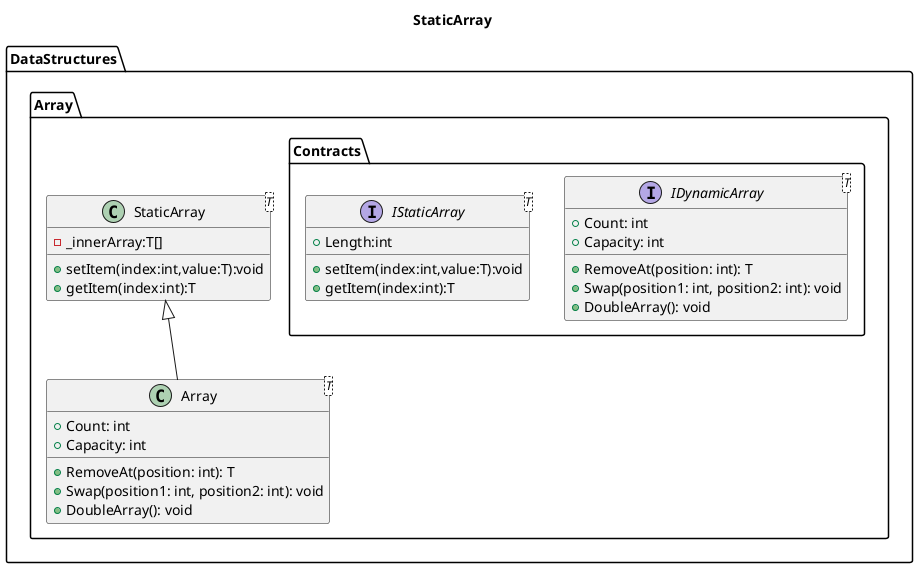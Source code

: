 @startuml StaticArray
title StaticArray


namespace DataStructures.Array.Contracts {
    interface IDynamicArray<T> {
        +Count: int
        +Capacity: int
        +RemoveAt(position: int): T
        +Swap(position1: int, position2: int): void
        +DoubleArray(): void
    }
}
namespace DataStructures.Array.Contracts{
    interface IStaticArray<T>{
        +Length:int
        +setItem(index:int,value:T):void
        +getItem(index:int):T
    }
}
namespace DataStructures.Array{
    class StaticArray<T>{
        -_innerArray:T[]
        +setItem(index:int,value:T):void
        +getItem(index:int):T
    }

    class Array<T> extends StaticArray<T>{
        +Count: int
        +Capacity: int
        +RemoveAt(position: int): T
        +Swap(position1: int, position2: int): void
        +DoubleArray(): void
    }
}
@enduml